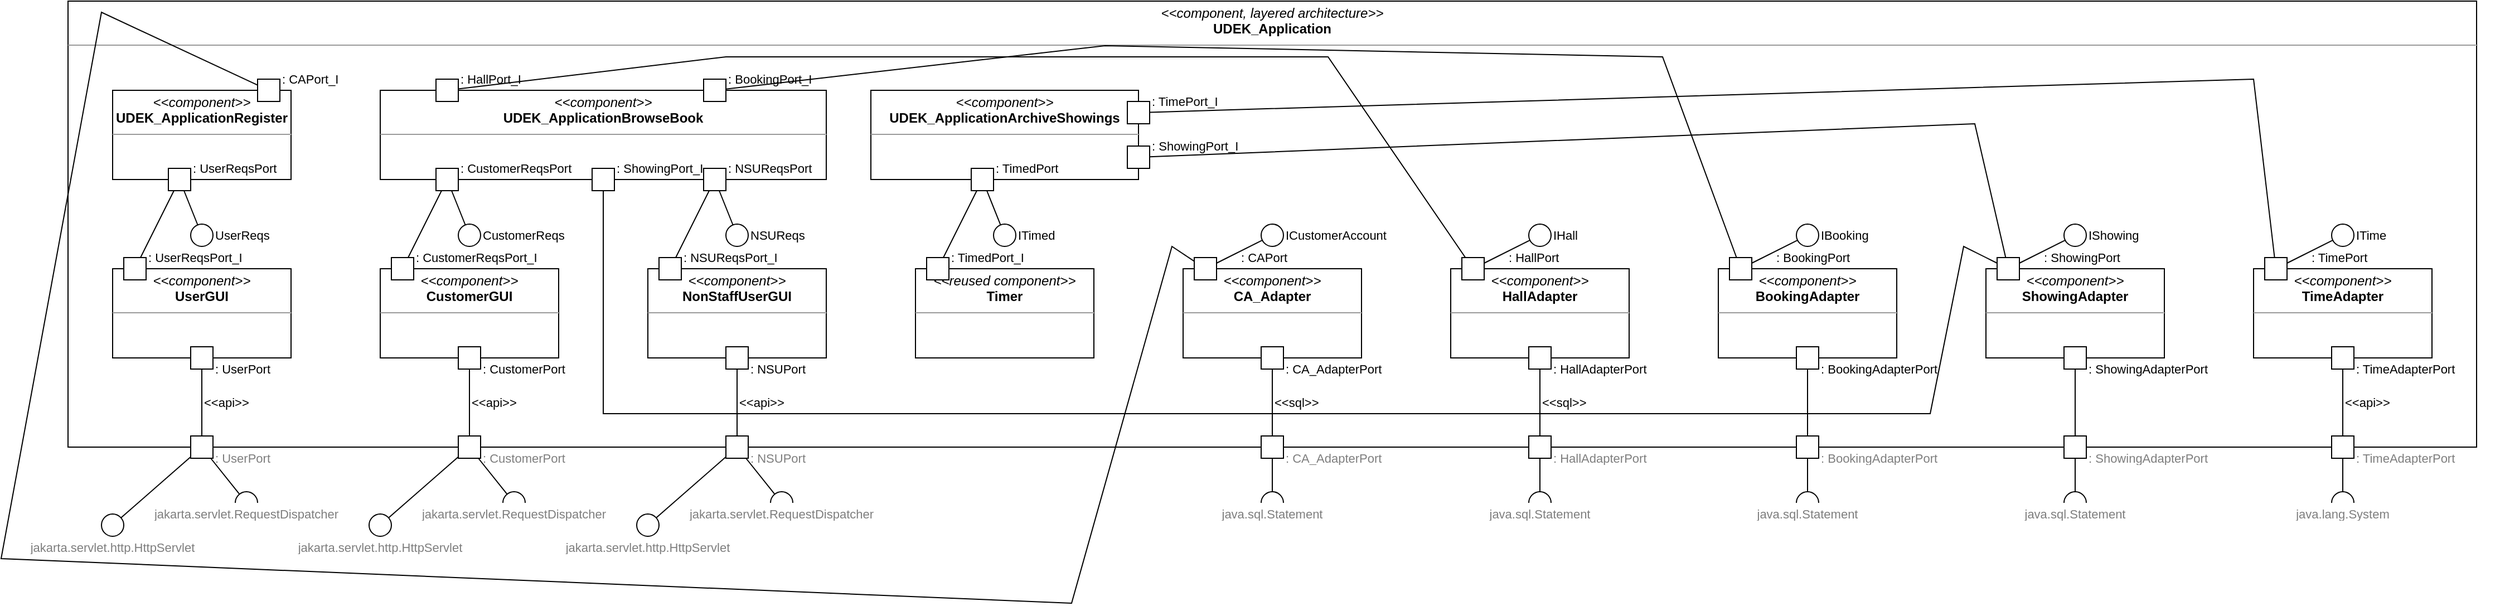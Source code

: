 <mxfile version="16.5.1" type="device"><diagram id="UTlItfRjrfximIFoEXFI" name="Page-1"><mxGraphModel dx="4772" dy="1900" grid="1" gridSize="10" guides="1" tooltips="1" connect="1" arrows="1" fold="1" page="1" pageScale="1" pageWidth="1600" pageHeight="1200" math="0" shadow="0"><root><mxCell id="0"/><mxCell id="1" parent="0"/><mxCell id="AKnS11C8Ut0PuU0Rt7fu-181" value="&lt;p style=&quot;margin: 0px ; margin-top: 4px ; text-align: center&quot;&gt;&lt;i&gt;&amp;lt;&amp;lt;component, layered architecture&amp;gt;&amp;gt;&lt;/i&gt;&lt;br&gt;&lt;b&gt;UDEK_Application&lt;/b&gt;&lt;/p&gt;&lt;hr size=&quot;1&quot;&gt;&lt;p style=&quot;margin: 0px ; margin-left: 4px&quot;&gt;&lt;/p&gt;&lt;p style=&quot;margin: 0px ; margin-left: 4px&quot;&gt;&lt;br&gt;&lt;/p&gt;" style="verticalAlign=top;align=left;overflow=fill;fontSize=12;fontFamily=Helvetica;html=1;rounded=0;shadow=0;glass=0;comic=0;sketch=0;pointerEvents=1;fontColor=default;gradientColor=none;container=0;" vertex="1" parent="1"><mxGeometry x="40" y="40" width="2160" height="400" as="geometry"/></mxCell><mxCell id="AKnS11C8Ut0PuU0Rt7fu-180" value="" style="group" vertex="1" connectable="0" parent="1"><mxGeometry y="120" width="2220" height="420" as="geometry"/></mxCell><mxCell id="AKnS11C8Ut0PuU0Rt7fu-19" value="&lt;p style=&quot;margin: 0px ; margin-top: 4px ; text-align: center&quot;&gt;&lt;i&gt;&amp;lt;&amp;lt;component&amp;gt;&amp;gt;&lt;/i&gt;&lt;br&gt;&lt;b&gt;UDEK_ApplicationBrowseBook&lt;/b&gt;&lt;/p&gt;&lt;hr size=&quot;1&quot;&gt;&lt;p style=&quot;margin: 0px ; margin-left: 4px&quot;&gt;&lt;/p&gt;&lt;p style=&quot;margin: 0px ; margin-left: 4px&quot;&gt;&lt;br&gt;&lt;/p&gt;" style="verticalAlign=top;align=left;overflow=fill;fontSize=12;fontFamily=Helvetica;html=1;rounded=0;shadow=0;glass=0;comic=0;sketch=0;pointerEvents=1;fontColor=default;gradientColor=none;container=0;" vertex="1" parent="AKnS11C8Ut0PuU0Rt7fu-180"><mxGeometry x="320" width="400" height="80" as="geometry"/></mxCell><mxCell id="AKnS11C8Ut0PuU0Rt7fu-182" value="&lt;p style=&quot;margin: 0px ; margin-top: 4px ; text-align: center&quot;&gt;&lt;i&gt;&amp;lt;&amp;lt;component&amp;gt;&amp;gt;&lt;/i&gt;&lt;br&gt;&lt;b&gt;UDEK_ApplicationRegister&lt;/b&gt;&lt;/p&gt;&lt;hr size=&quot;1&quot;&gt;&lt;p style=&quot;margin: 0px ; margin-left: 4px&quot;&gt;&lt;/p&gt;&lt;p style=&quot;margin: 0px ; margin-left: 4px&quot;&gt;&lt;br&gt;&lt;/p&gt;" style="verticalAlign=top;align=left;overflow=fill;fontSize=12;fontFamily=Helvetica;html=1;rounded=0;shadow=0;glass=0;comic=0;sketch=0;pointerEvents=1;fontColor=default;gradientColor=none;container=0;whiteSpace=wrap;" vertex="1" parent="AKnS11C8Ut0PuU0Rt7fu-180"><mxGeometry x="80" width="160" height="80" as="geometry"/></mxCell><mxCell id="AKnS11C8Ut0PuU0Rt7fu-183" value="&lt;p style=&quot;margin: 0px ; margin-top: 4px ; text-align: center&quot;&gt;&lt;i&gt;&amp;lt;&amp;lt;component&amp;gt;&amp;gt;&lt;/i&gt;&lt;br&gt;&lt;b&gt;UDEK_ApplicationArchiveShowings&lt;/b&gt;&lt;/p&gt;&lt;hr size=&quot;1&quot;&gt;&lt;p style=&quot;margin: 0px ; margin-left: 4px&quot;&gt;&lt;/p&gt;&lt;p style=&quot;margin: 0px ; margin-left: 4px&quot;&gt;&lt;br&gt;&lt;/p&gt;" style="verticalAlign=top;align=left;overflow=fill;fontSize=12;fontFamily=Helvetica;html=1;rounded=0;shadow=0;glass=0;comic=0;sketch=0;pointerEvents=1;fontColor=default;gradientColor=none;container=0;" vertex="1" parent="AKnS11C8Ut0PuU0Rt7fu-180"><mxGeometry x="760" width="240" height="80" as="geometry"/></mxCell><mxCell id="AKnS11C8Ut0PuU0Rt7fu-179" value="" style="group" vertex="1" connectable="0" parent="AKnS11C8Ut0PuU0Rt7fu-180"><mxGeometry y="60" width="2220" height="360" as="geometry"/></mxCell><mxCell id="AKnS11C8Ut0PuU0Rt7fu-4" value="" style="whiteSpace=wrap;html=1;aspect=fixed;points=[];resizable=0;container=0;" vertex="1" parent="AKnS11C8Ut0PuU0Rt7fu-179"><mxGeometry x="150" y="250" width="20" height="20" as="geometry"/></mxCell><mxCell id="AKnS11C8Ut0PuU0Rt7fu-5" value="" style="whiteSpace=wrap;html=1;aspect=fixed;points=[];resizable=0;container=0;" vertex="1" parent="AKnS11C8Ut0PuU0Rt7fu-179"><mxGeometry x="1110" y="250" width="20" height="20" as="geometry"/></mxCell><mxCell id="AKnS11C8Ut0PuU0Rt7fu-6" value="" style="ellipse;whiteSpace=wrap;html=1;aspect=fixed;resizable=0;points=[];textOpacity=50;container=0;" vertex="1" parent="AKnS11C8Ut0PuU0Rt7fu-179"><mxGeometry x="70" y="320" width="20" height="20" as="geometry"/></mxCell><mxCell id="AKnS11C8Ut0PuU0Rt7fu-7" style="edgeStyle=none;shape=connector;rounded=0;orthogonalLoop=1;jettySize=auto;html=1;labelBackgroundColor=none;fontFamily=Helvetica;fontSize=11;fontColor=default;startArrow=none;startFill=0;endArrow=none;endFill=0;endSize=6;strokeColor=default;" edge="1" parent="AKnS11C8Ut0PuU0Rt7fu-179" source="AKnS11C8Ut0PuU0Rt7fu-4" target="AKnS11C8Ut0PuU0Rt7fu-6"><mxGeometry relative="1" as="geometry"/></mxCell><mxCell id="AKnS11C8Ut0PuU0Rt7fu-8" value="" style="verticalLabelPosition=bottom;verticalAlign=top;html=1;shape=mxgraph.basic.arc;startAngle=0.75;endAngle=0.25;fontFamily=Helvetica;fontSize=11;fontColor=default;aspect=fixed;resizable=0;perimeter=ellipsePerimeter;textOpacity=50;container=0;" vertex="1" parent="AKnS11C8Ut0PuU0Rt7fu-179"><mxGeometry x="190" y="300" width="20" height="20" as="geometry"/></mxCell><mxCell id="AKnS11C8Ut0PuU0Rt7fu-9" style="edgeStyle=none;shape=connector;rounded=0;orthogonalLoop=1;jettySize=auto;html=1;labelBackgroundColor=none;fontFamily=Helvetica;fontSize=11;fontColor=default;startArrow=none;startFill=0;endArrow=none;endFill=0;endSize=6;strokeColor=default;" edge="1" parent="AKnS11C8Ut0PuU0Rt7fu-179" source="AKnS11C8Ut0PuU0Rt7fu-4" target="AKnS11C8Ut0PuU0Rt7fu-8"><mxGeometry relative="1" as="geometry"/></mxCell><mxCell id="AKnS11C8Ut0PuU0Rt7fu-10" value="jakarta.servlet.RequestDispatcher" style="text;html=1;strokeColor=none;fillColor=none;align=center;verticalAlign=middle;whiteSpace=wrap;rounded=0;fontFamily=Helvetica;fontSize=11;fontColor=default;textOpacity=50;container=0;" vertex="1" parent="AKnS11C8Ut0PuU0Rt7fu-179"><mxGeometry x="110" y="310" width="180" height="20" as="geometry"/></mxCell><mxCell id="AKnS11C8Ut0PuU0Rt7fu-11" value="jakarta.servlet.http.HttpServlet" style="text;html=1;strokeColor=none;fillColor=none;align=center;verticalAlign=middle;whiteSpace=wrap;rounded=0;fontFamily=Helvetica;fontSize=11;fontColor=default;textOpacity=50;container=0;" vertex="1" parent="AKnS11C8Ut0PuU0Rt7fu-179"><mxGeometry y="340" width="160" height="20" as="geometry"/></mxCell><mxCell id="AKnS11C8Ut0PuU0Rt7fu-12" value="" style="verticalLabelPosition=bottom;verticalAlign=top;html=1;shape=mxgraph.basic.arc;startAngle=0.75;endAngle=0.25;fontFamily=Helvetica;fontSize=11;fontColor=default;aspect=fixed;resizable=0;perimeter=ellipsePerimeter;textOpacity=50;container=0;" vertex="1" parent="AKnS11C8Ut0PuU0Rt7fu-179"><mxGeometry x="1110" y="300" width="20" height="20" as="geometry"/></mxCell><mxCell id="AKnS11C8Ut0PuU0Rt7fu-13" style="edgeStyle=none;shape=connector;rounded=0;orthogonalLoop=1;jettySize=auto;html=1;labelBackgroundColor=none;fontFamily=Helvetica;fontSize=11;fontColor=default;startArrow=none;startFill=0;endArrow=none;endFill=0;endSize=6;strokeColor=default;" edge="1" parent="AKnS11C8Ut0PuU0Rt7fu-179" source="AKnS11C8Ut0PuU0Rt7fu-5" target="AKnS11C8Ut0PuU0Rt7fu-12"><mxGeometry relative="1" as="geometry"/></mxCell><mxCell id="AKnS11C8Ut0PuU0Rt7fu-14" value="java.sql.Statement" style="text;html=1;strokeColor=none;fillColor=none;align=center;verticalAlign=middle;whiteSpace=wrap;rounded=0;fontFamily=Helvetica;fontSize=11;fontColor=default;textOpacity=50;container=0;" vertex="1" parent="AKnS11C8Ut0PuU0Rt7fu-179"><mxGeometry x="1070" y="310" width="100" height="20" as="geometry"/></mxCell><mxCell id="AKnS11C8Ut0PuU0Rt7fu-15" value=": CA_AdapterPort" style="text;html=1;strokeColor=none;fillColor=none;align=left;verticalAlign=middle;whiteSpace=wrap;rounded=0;fontFamily=Helvetica;fontSize=11;fontColor=default;container=0;textOpacity=50;" vertex="1" parent="AKnS11C8Ut0PuU0Rt7fu-179"><mxGeometry x="1130" y="260" width="90" height="20" as="geometry"/></mxCell><mxCell id="AKnS11C8Ut0PuU0Rt7fu-16" value=": UserPort" style="text;html=1;strokeColor=none;fillColor=none;align=left;verticalAlign=middle;whiteSpace=wrap;rounded=0;fontFamily=Helvetica;fontSize=11;fontColor=default;container=0;textOpacity=50;" vertex="1" parent="AKnS11C8Ut0PuU0Rt7fu-179"><mxGeometry x="170" y="260" width="60" height="20" as="geometry"/></mxCell><mxCell id="AKnS11C8Ut0PuU0Rt7fu-18" value="ICustomerAccount" style="text;html=1;strokeColor=none;fillColor=none;align=left;verticalAlign=middle;whiteSpace=wrap;rounded=0;fontFamily=Helvetica;fontSize=11;fontColor=default;container=0;" vertex="1" parent="AKnS11C8Ut0PuU0Rt7fu-179"><mxGeometry x="1130" y="60" width="100" height="20" as="geometry"/></mxCell><mxCell id="AKnS11C8Ut0PuU0Rt7fu-20" value="&lt;p style=&quot;margin: 0px ; margin-top: 4px ; text-align: center&quot;&gt;&lt;i&gt;&amp;lt;&amp;lt;component&amp;gt;&amp;gt;&lt;/i&gt;&lt;br&gt;&lt;b&gt;UserGUI&lt;/b&gt;&lt;/p&gt;&lt;hr size=&quot;1&quot;&gt;&lt;p style=&quot;margin: 0px ; margin-left: 4px&quot;&gt;&lt;/p&gt;&lt;p style=&quot;margin: 0px ; margin-left: 4px&quot;&gt;&lt;br&gt;&lt;/p&gt;" style="verticalAlign=top;align=left;overflow=fill;fontSize=12;fontFamily=Helvetica;html=1;rounded=0;shadow=0;glass=0;comic=0;sketch=0;pointerEvents=1;fontColor=default;gradientColor=none;container=0;" vertex="1" parent="AKnS11C8Ut0PuU0Rt7fu-179"><mxGeometry x="80" y="100" width="160" height="80" as="geometry"/></mxCell><mxCell id="AKnS11C8Ut0PuU0Rt7fu-21" value="&lt;p style=&quot;margin: 0px ; margin-top: 4px ; text-align: center&quot;&gt;&lt;i&gt;&amp;lt;&amp;lt;component&amp;gt;&amp;gt;&lt;/i&gt;&lt;br&gt;&lt;b&gt;CA_Adapter&lt;/b&gt;&lt;/p&gt;&lt;hr size=&quot;1&quot;&gt;&lt;p style=&quot;margin: 0px ; margin-left: 4px&quot;&gt;&lt;/p&gt;&lt;p style=&quot;margin: 0px ; margin-left: 4px&quot;&gt;&lt;br&gt;&lt;/p&gt;" style="verticalAlign=top;align=left;overflow=fill;fontSize=12;fontFamily=Helvetica;html=1;rounded=0;shadow=0;glass=0;comic=0;sketch=0;pointerEvents=1;fontColor=default;gradientColor=none;container=0;" vertex="1" parent="AKnS11C8Ut0PuU0Rt7fu-179"><mxGeometry x="1040" y="100" width="160" height="80" as="geometry"/></mxCell><mxCell id="AKnS11C8Ut0PuU0Rt7fu-22" style="edgeStyle=none;rounded=0;orthogonalLoop=1;jettySize=auto;html=1;startArrow=none;startFill=0;endArrow=none;endFill=0;endSize=6;" edge="1" parent="AKnS11C8Ut0PuU0Rt7fu-179" source="AKnS11C8Ut0PuU0Rt7fu-23"><mxGeometry relative="1" as="geometry"><mxPoint x="160" y="70" as="targetPoint"/></mxGeometry></mxCell><mxCell id="AKnS11C8Ut0PuU0Rt7fu-24" value="" style="ellipse;whiteSpace=wrap;html=1;aspect=fixed;resizable=0;points=[];container=0;" vertex="1" parent="AKnS11C8Ut0PuU0Rt7fu-179"><mxGeometry x="150" y="60" width="20" height="20" as="geometry"/></mxCell><mxCell id="AKnS11C8Ut0PuU0Rt7fu-25" value="UserReqs" style="text;html=1;strokeColor=none;fillColor=none;align=left;verticalAlign=middle;whiteSpace=wrap;rounded=0;fontFamily=Helvetica;fontSize=11;fontColor=default;container=0;" vertex="1" parent="AKnS11C8Ut0PuU0Rt7fu-179"><mxGeometry x="170" y="60" width="60" height="20" as="geometry"/></mxCell><mxCell id="AKnS11C8Ut0PuU0Rt7fu-26" value="" style="whiteSpace=wrap;html=1;aspect=fixed;points=[];resizable=0;container=0;" vertex="1" parent="AKnS11C8Ut0PuU0Rt7fu-179"><mxGeometry x="90" y="90" width="20" height="20" as="geometry"/></mxCell><mxCell id="AKnS11C8Ut0PuU0Rt7fu-27" style="rounded=0;orthogonalLoop=1;jettySize=auto;html=1;endArrow=none;endFill=0;startArrow=none;startFill=0;" edge="1" parent="AKnS11C8Ut0PuU0Rt7fu-179" source="AKnS11C8Ut0PuU0Rt7fu-23" target="AKnS11C8Ut0PuU0Rt7fu-26"><mxGeometry relative="1" as="geometry"><mxPoint x="105" y="90" as="targetPoint"/></mxGeometry></mxCell><mxCell id="AKnS11C8Ut0PuU0Rt7fu-29" value="" style="whiteSpace=wrap;html=1;aspect=fixed;points=[];resizable=0;container=0;" vertex="1" parent="AKnS11C8Ut0PuU0Rt7fu-179"><mxGeometry x="1050" y="90" width="20" height="20" as="geometry"/></mxCell><mxCell id="AKnS11C8Ut0PuU0Rt7fu-31" value="" style="ellipse;whiteSpace=wrap;html=1;aspect=fixed;resizable=0;points=[];container=0;" vertex="1" parent="AKnS11C8Ut0PuU0Rt7fu-179"><mxGeometry x="1110" y="60" width="20" height="20" as="geometry"/></mxCell><mxCell id="AKnS11C8Ut0PuU0Rt7fu-32" style="edgeStyle=none;shape=connector;rounded=0;orthogonalLoop=1;jettySize=auto;html=1;labelBackgroundColor=default;fontFamily=Helvetica;fontSize=11;fontColor=default;startArrow=none;startFill=0;endArrow=none;endFill=0;endSize=6;strokeColor=default;" edge="1" parent="AKnS11C8Ut0PuU0Rt7fu-179" source="AKnS11C8Ut0PuU0Rt7fu-29" target="AKnS11C8Ut0PuU0Rt7fu-31"><mxGeometry relative="1" as="geometry"/></mxCell><mxCell id="AKnS11C8Ut0PuU0Rt7fu-33" value="" style="whiteSpace=wrap;html=1;aspect=fixed;points=[];resizable=0;container=0;" vertex="1" parent="AKnS11C8Ut0PuU0Rt7fu-179"><mxGeometry x="150" y="170" width="20" height="20" as="geometry"/></mxCell><mxCell id="AKnS11C8Ut0PuU0Rt7fu-1" value="&amp;lt;&amp;lt;api&amp;gt;&amp;gt;" style="edgeStyle=none;shape=connector;rounded=0;orthogonalLoop=1;jettySize=auto;html=1;labelBackgroundColor=none;fontFamily=Helvetica;fontSize=11;fontColor=default;startArrow=none;startFill=0;endArrow=none;endFill=0;endSize=6;strokeColor=default;align=left;" edge="1" parent="AKnS11C8Ut0PuU0Rt7fu-179" source="AKnS11C8Ut0PuU0Rt7fu-4" target="AKnS11C8Ut0PuU0Rt7fu-33"><mxGeometry relative="1" as="geometry"/></mxCell><mxCell id="AKnS11C8Ut0PuU0Rt7fu-34" value="" style="whiteSpace=wrap;html=1;aspect=fixed;points=[];resizable=0;container=0;" vertex="1" parent="AKnS11C8Ut0PuU0Rt7fu-179"><mxGeometry x="1110" y="170" width="20" height="20" as="geometry"/></mxCell><mxCell id="AKnS11C8Ut0PuU0Rt7fu-36" value=": UserReqsPort" style="text;html=1;strokeColor=none;fillColor=none;align=left;verticalAlign=middle;whiteSpace=wrap;rounded=0;fontFamily=Helvetica;fontSize=11;fontColor=default;container=0;" vertex="1" parent="AKnS11C8Ut0PuU0Rt7fu-179"><mxGeometry x="150" width="80" height="20" as="geometry"/></mxCell><mxCell id="AKnS11C8Ut0PuU0Rt7fu-37" value=": UserReqsPort_I" style="text;html=1;strokeColor=none;fillColor=none;align=left;verticalAlign=middle;whiteSpace=wrap;rounded=0;fontFamily=Helvetica;fontSize=11;fontColor=default;container=0;" vertex="1" parent="AKnS11C8Ut0PuU0Rt7fu-179"><mxGeometry x="110" y="80" width="90" height="20" as="geometry"/></mxCell><mxCell id="AKnS11C8Ut0PuU0Rt7fu-38" value=": CAPort" style="text;html=1;strokeColor=none;fillColor=none;align=left;verticalAlign=middle;whiteSpace=wrap;rounded=0;fontFamily=Helvetica;fontSize=11;fontColor=default;container=0;" vertex="1" parent="AKnS11C8Ut0PuU0Rt7fu-179"><mxGeometry x="1090" y="80" width="50" height="20" as="geometry"/></mxCell><mxCell id="AKnS11C8Ut0PuU0Rt7fu-39" value=": UserPort" style="text;html=1;strokeColor=none;fillColor=none;align=left;verticalAlign=middle;whiteSpace=wrap;rounded=0;fontFamily=Helvetica;fontSize=11;fontColor=default;container=0;" vertex="1" parent="AKnS11C8Ut0PuU0Rt7fu-179"><mxGeometry x="170" y="180" width="60" height="20" as="geometry"/></mxCell><mxCell id="AKnS11C8Ut0PuU0Rt7fu-40" value=": CA_AdapterPort" style="text;html=1;strokeColor=none;fillColor=none;align=left;verticalAlign=middle;whiteSpace=wrap;rounded=0;fontFamily=Helvetica;fontSize=11;fontColor=default;container=0;" vertex="1" parent="AKnS11C8Ut0PuU0Rt7fu-179"><mxGeometry x="1130" y="180" width="90" height="20" as="geometry"/></mxCell><mxCell id="AKnS11C8Ut0PuU0Rt7fu-43" value="IHall" style="text;html=1;strokeColor=none;fillColor=none;align=left;verticalAlign=middle;whiteSpace=wrap;rounded=0;fontFamily=Helvetica;fontSize=11;fontColor=default;container=0;" vertex="1" parent="AKnS11C8Ut0PuU0Rt7fu-179"><mxGeometry x="1370" y="60" width="100" height="20" as="geometry"/></mxCell><mxCell id="AKnS11C8Ut0PuU0Rt7fu-44" value="&lt;p style=&quot;margin: 0px ; margin-top: 4px ; text-align: center&quot;&gt;&lt;i&gt;&amp;lt;&amp;lt;component&amp;gt;&amp;gt;&lt;/i&gt;&lt;br&gt;&lt;b&gt;CustomerGUI&lt;/b&gt;&lt;/p&gt;&lt;hr size=&quot;1&quot;&gt;&lt;p style=&quot;margin: 0px ; margin-left: 4px&quot;&gt;&lt;/p&gt;&lt;p style=&quot;margin: 0px ; margin-left: 4px&quot;&gt;&lt;br&gt;&lt;/p&gt;" style="verticalAlign=top;align=left;overflow=fill;fontSize=12;fontFamily=Helvetica;html=1;rounded=0;shadow=0;glass=0;comic=0;sketch=0;pointerEvents=1;fontColor=default;gradientColor=none;container=0;" vertex="1" parent="AKnS11C8Ut0PuU0Rt7fu-179"><mxGeometry x="320" y="100" width="160" height="80" as="geometry"/></mxCell><mxCell id="AKnS11C8Ut0PuU0Rt7fu-45" value="&lt;p style=&quot;margin: 0px ; margin-top: 4px ; text-align: center&quot;&gt;&lt;i&gt;&amp;lt;&amp;lt;component&amp;gt;&amp;gt;&lt;/i&gt;&lt;br&gt;&lt;b&gt;HallAdapter&lt;/b&gt;&lt;/p&gt;&lt;hr size=&quot;1&quot;&gt;&lt;p style=&quot;margin: 0px ; margin-left: 4px&quot;&gt;&lt;/p&gt;&lt;p style=&quot;margin: 0px ; margin-left: 4px&quot;&gt;&lt;br&gt;&lt;/p&gt;" style="verticalAlign=top;align=left;overflow=fill;fontSize=12;fontFamily=Helvetica;html=1;rounded=0;shadow=0;glass=0;comic=0;sketch=0;pointerEvents=1;fontColor=default;gradientColor=none;container=0;" vertex="1" parent="AKnS11C8Ut0PuU0Rt7fu-179"><mxGeometry x="1280" y="100" width="160" height="80" as="geometry"/></mxCell><mxCell id="AKnS11C8Ut0PuU0Rt7fu-46" style="edgeStyle=none;rounded=0;orthogonalLoop=1;jettySize=auto;html=1;startArrow=none;startFill=0;endArrow=none;endFill=0;endSize=6;" edge="1" parent="AKnS11C8Ut0PuU0Rt7fu-179" source="AKnS11C8Ut0PuU0Rt7fu-47"><mxGeometry relative="1" as="geometry"><mxPoint x="400" y="70.0" as="targetPoint"/></mxGeometry></mxCell><mxCell id="AKnS11C8Ut0PuU0Rt7fu-47" value="" style="whiteSpace=wrap;html=1;aspect=fixed;points=[];resizable=0;container=0;" vertex="1" parent="AKnS11C8Ut0PuU0Rt7fu-179"><mxGeometry x="370" y="10" width="20" height="20" as="geometry"/></mxCell><mxCell id="AKnS11C8Ut0PuU0Rt7fu-48" value="" style="ellipse;whiteSpace=wrap;html=1;aspect=fixed;resizable=0;points=[];container=0;" vertex="1" parent="AKnS11C8Ut0PuU0Rt7fu-179"><mxGeometry x="390" y="60" width="20" height="20" as="geometry"/></mxCell><mxCell id="AKnS11C8Ut0PuU0Rt7fu-49" value="CustomerReqs" style="text;html=1;strokeColor=none;fillColor=none;align=left;verticalAlign=middle;whiteSpace=wrap;rounded=0;fontFamily=Helvetica;fontSize=11;fontColor=default;container=0;" vertex="1" parent="AKnS11C8Ut0PuU0Rt7fu-179"><mxGeometry x="410" y="60" width="80" height="20" as="geometry"/></mxCell><mxCell id="AKnS11C8Ut0PuU0Rt7fu-50" value="" style="whiteSpace=wrap;html=1;aspect=fixed;points=[];resizable=0;container=0;" vertex="1" parent="AKnS11C8Ut0PuU0Rt7fu-179"><mxGeometry x="330" y="90" width="20" height="20" as="geometry"/></mxCell><mxCell id="AKnS11C8Ut0PuU0Rt7fu-51" style="rounded=0;orthogonalLoop=1;jettySize=auto;html=1;endArrow=none;endFill=0;startArrow=none;startFill=0;" edge="1" parent="AKnS11C8Ut0PuU0Rt7fu-179" source="AKnS11C8Ut0PuU0Rt7fu-47" target="AKnS11C8Ut0PuU0Rt7fu-50"><mxGeometry relative="1" as="geometry"><mxPoint x="265" y="-30" as="targetPoint"/></mxGeometry></mxCell><mxCell id="AKnS11C8Ut0PuU0Rt7fu-53" value="" style="whiteSpace=wrap;html=1;aspect=fixed;points=[];resizable=0;container=0;" vertex="1" parent="AKnS11C8Ut0PuU0Rt7fu-179"><mxGeometry x="1290" y="90" width="20" height="20" as="geometry"/></mxCell><mxCell id="AKnS11C8Ut0PuU0Rt7fu-55" value="" style="ellipse;whiteSpace=wrap;html=1;aspect=fixed;resizable=0;points=[];container=0;" vertex="1" parent="AKnS11C8Ut0PuU0Rt7fu-179"><mxGeometry x="1350" y="60" width="20" height="20" as="geometry"/></mxCell><mxCell id="AKnS11C8Ut0PuU0Rt7fu-56" style="edgeStyle=none;shape=connector;rounded=0;orthogonalLoop=1;jettySize=auto;html=1;labelBackgroundColor=default;fontFamily=Helvetica;fontSize=11;fontColor=default;startArrow=none;startFill=0;endArrow=none;endFill=0;endSize=6;strokeColor=default;" edge="1" parent="AKnS11C8Ut0PuU0Rt7fu-179" source="AKnS11C8Ut0PuU0Rt7fu-53" target="AKnS11C8Ut0PuU0Rt7fu-55"><mxGeometry relative="1" as="geometry"/></mxCell><mxCell id="AKnS11C8Ut0PuU0Rt7fu-57" value="" style="whiteSpace=wrap;html=1;aspect=fixed;points=[];resizable=0;container=0;" vertex="1" parent="AKnS11C8Ut0PuU0Rt7fu-179"><mxGeometry x="390" y="170" width="20" height="20" as="geometry"/></mxCell><mxCell id="AKnS11C8Ut0PuU0Rt7fu-2" value="&amp;lt;&amp;lt;sql&amp;gt;&amp;gt;" style="edgeStyle=none;shape=connector;rounded=0;orthogonalLoop=1;jettySize=auto;html=1;labelBackgroundColor=none;fontFamily=Helvetica;fontSize=11;fontColor=default;startArrow=none;startFill=0;endArrow=none;endFill=0;endSize=6;strokeColor=default;align=left;" edge="1" parent="AKnS11C8Ut0PuU0Rt7fu-179" source="AKnS11C8Ut0PuU0Rt7fu-5" target="AKnS11C8Ut0PuU0Rt7fu-34"><mxGeometry relative="1" as="geometry"/></mxCell><mxCell id="AKnS11C8Ut0PuU0Rt7fu-58" value="" style="whiteSpace=wrap;html=1;aspect=fixed;points=[];resizable=0;container=0;" vertex="1" parent="AKnS11C8Ut0PuU0Rt7fu-179"><mxGeometry x="1350" y="170" width="20" height="20" as="geometry"/></mxCell><mxCell id="AKnS11C8Ut0PuU0Rt7fu-60" value=": CustomerReqsPort" style="text;html=1;strokeColor=none;fillColor=none;align=left;verticalAlign=middle;whiteSpace=wrap;rounded=0;fontFamily=Helvetica;fontSize=11;fontColor=default;container=0;" vertex="1" parent="AKnS11C8Ut0PuU0Rt7fu-179"><mxGeometry x="390" width="110" height="20" as="geometry"/></mxCell><mxCell id="AKnS11C8Ut0PuU0Rt7fu-61" value=": CustomerReqsPort_I" style="text;html=1;strokeColor=none;fillColor=none;align=left;verticalAlign=middle;whiteSpace=wrap;rounded=0;fontFamily=Helvetica;fontSize=11;fontColor=default;container=0;" vertex="1" parent="AKnS11C8Ut0PuU0Rt7fu-179"><mxGeometry x="350" y="80" width="120" height="20" as="geometry"/></mxCell><mxCell id="AKnS11C8Ut0PuU0Rt7fu-62" value=": HallPort" style="text;html=1;strokeColor=none;fillColor=none;align=left;verticalAlign=middle;whiteSpace=wrap;rounded=0;fontFamily=Helvetica;fontSize=11;fontColor=default;container=0;" vertex="1" parent="AKnS11C8Ut0PuU0Rt7fu-179"><mxGeometry x="1330" y="80" width="50" height="20" as="geometry"/></mxCell><mxCell id="AKnS11C8Ut0PuU0Rt7fu-63" value=": CustomerPort" style="text;html=1;strokeColor=none;fillColor=none;align=left;verticalAlign=middle;whiteSpace=wrap;rounded=0;fontFamily=Helvetica;fontSize=11;fontColor=default;container=0;" vertex="1" parent="AKnS11C8Ut0PuU0Rt7fu-179"><mxGeometry x="410" y="180" width="80" height="20" as="geometry"/></mxCell><mxCell id="AKnS11C8Ut0PuU0Rt7fu-64" value=": HallAdapterPort" style="text;html=1;strokeColor=none;fillColor=none;align=left;verticalAlign=middle;whiteSpace=wrap;rounded=0;fontFamily=Helvetica;fontSize=11;fontColor=default;container=0;" vertex="1" parent="AKnS11C8Ut0PuU0Rt7fu-179"><mxGeometry x="1370" y="180" width="100" height="20" as="geometry"/></mxCell><mxCell id="AKnS11C8Ut0PuU0Rt7fu-65" value="IBooking" style="text;html=1;strokeColor=none;fillColor=none;align=left;verticalAlign=middle;whiteSpace=wrap;rounded=0;fontFamily=Helvetica;fontSize=11;fontColor=default;container=0;" vertex="1" parent="AKnS11C8Ut0PuU0Rt7fu-179"><mxGeometry x="1610" y="60" width="100" height="20" as="geometry"/></mxCell><mxCell id="AKnS11C8Ut0PuU0Rt7fu-66" value="&lt;p style=&quot;margin: 0px ; margin-top: 4px ; text-align: center&quot;&gt;&lt;i&gt;&amp;lt;&amp;lt;component&amp;gt;&amp;gt;&lt;/i&gt;&lt;br&gt;&lt;b&gt;BookingAdapter&lt;/b&gt;&lt;/p&gt;&lt;hr size=&quot;1&quot;&gt;&lt;p style=&quot;margin: 0px ; margin-left: 4px&quot;&gt;&lt;/p&gt;&lt;p style=&quot;margin: 0px ; margin-left: 4px&quot;&gt;&lt;br&gt;&lt;/p&gt;" style="verticalAlign=top;align=left;overflow=fill;fontSize=12;fontFamily=Helvetica;html=1;rounded=0;shadow=0;glass=0;comic=0;sketch=0;pointerEvents=1;fontColor=default;gradientColor=none;container=0;" vertex="1" parent="AKnS11C8Ut0PuU0Rt7fu-179"><mxGeometry x="1520" y="100" width="160" height="80" as="geometry"/></mxCell><mxCell id="AKnS11C8Ut0PuU0Rt7fu-68" value="" style="whiteSpace=wrap;html=1;aspect=fixed;points=[];resizable=0;container=0;" vertex="1" parent="AKnS11C8Ut0PuU0Rt7fu-179"><mxGeometry x="1530" y="90" width="20" height="20" as="geometry"/></mxCell><mxCell id="AKnS11C8Ut0PuU0Rt7fu-70" value="" style="ellipse;whiteSpace=wrap;html=1;aspect=fixed;resizable=0;points=[];container=0;" vertex="1" parent="AKnS11C8Ut0PuU0Rt7fu-179"><mxGeometry x="1590" y="60" width="20" height="20" as="geometry"/></mxCell><mxCell id="AKnS11C8Ut0PuU0Rt7fu-71" style="edgeStyle=none;shape=connector;rounded=0;orthogonalLoop=1;jettySize=auto;html=1;labelBackgroundColor=default;fontFamily=Helvetica;fontSize=11;fontColor=default;startArrow=none;startFill=0;endArrow=none;endFill=0;endSize=6;strokeColor=default;" edge="1" parent="AKnS11C8Ut0PuU0Rt7fu-179" source="AKnS11C8Ut0PuU0Rt7fu-68" target="AKnS11C8Ut0PuU0Rt7fu-70"><mxGeometry relative="1" as="geometry"/></mxCell><mxCell id="AKnS11C8Ut0PuU0Rt7fu-72" value="" style="whiteSpace=wrap;html=1;aspect=fixed;points=[];resizable=0;container=0;" vertex="1" parent="AKnS11C8Ut0PuU0Rt7fu-179"><mxGeometry x="1590" y="170" width="20" height="20" as="geometry"/></mxCell><mxCell id="AKnS11C8Ut0PuU0Rt7fu-74" value=": BookingPort" style="text;html=1;strokeColor=none;fillColor=none;align=left;verticalAlign=middle;whiteSpace=wrap;rounded=0;fontFamily=Helvetica;fontSize=11;fontColor=default;container=0;" vertex="1" parent="AKnS11C8Ut0PuU0Rt7fu-179"><mxGeometry x="1570" y="80" width="70" height="20" as="geometry"/></mxCell><mxCell id="AKnS11C8Ut0PuU0Rt7fu-75" value=": BookingAdapterPort" style="text;html=1;strokeColor=none;fillColor=none;align=left;verticalAlign=middle;whiteSpace=wrap;rounded=0;fontFamily=Helvetica;fontSize=11;fontColor=default;container=0;" vertex="1" parent="AKnS11C8Ut0PuU0Rt7fu-179"><mxGeometry x="1610" y="180" width="130" height="20" as="geometry"/></mxCell><mxCell id="AKnS11C8Ut0PuU0Rt7fu-76" value="IShowing" style="text;html=1;strokeColor=none;fillColor=none;align=left;verticalAlign=middle;whiteSpace=wrap;rounded=0;fontFamily=Helvetica;fontSize=11;fontColor=default;container=0;" vertex="1" parent="AKnS11C8Ut0PuU0Rt7fu-179"><mxGeometry x="1850" y="60" width="100" height="20" as="geometry"/></mxCell><mxCell id="AKnS11C8Ut0PuU0Rt7fu-77" value="&lt;p style=&quot;margin: 0px ; margin-top: 4px ; text-align: center&quot;&gt;&lt;i&gt;&amp;lt;&amp;lt;component&amp;gt;&amp;gt;&lt;/i&gt;&lt;br&gt;&lt;b&gt;ShowingAdapter&lt;/b&gt;&lt;/p&gt;&lt;hr size=&quot;1&quot;&gt;&lt;p style=&quot;margin: 0px ; margin-left: 4px&quot;&gt;&lt;/p&gt;&lt;p style=&quot;margin: 0px ; margin-left: 4px&quot;&gt;&lt;br&gt;&lt;/p&gt;" style="verticalAlign=top;align=left;overflow=fill;fontSize=12;fontFamily=Helvetica;html=1;rounded=0;shadow=0;glass=0;comic=0;sketch=0;pointerEvents=1;fontColor=default;gradientColor=none;container=0;" vertex="1" parent="AKnS11C8Ut0PuU0Rt7fu-179"><mxGeometry x="1760" y="100" width="160" height="80" as="geometry"/></mxCell><mxCell id="AKnS11C8Ut0PuU0Rt7fu-79" value="" style="whiteSpace=wrap;html=1;aspect=fixed;points=[];resizable=0;container=0;" vertex="1" parent="AKnS11C8Ut0PuU0Rt7fu-179"><mxGeometry x="1770" y="90" width="20" height="20" as="geometry"/></mxCell><mxCell id="AKnS11C8Ut0PuU0Rt7fu-81" value="" style="ellipse;whiteSpace=wrap;html=1;aspect=fixed;resizable=0;points=[];container=0;" vertex="1" parent="AKnS11C8Ut0PuU0Rt7fu-179"><mxGeometry x="1830" y="60" width="20" height="20" as="geometry"/></mxCell><mxCell id="AKnS11C8Ut0PuU0Rt7fu-82" style="edgeStyle=none;shape=connector;rounded=0;orthogonalLoop=1;jettySize=auto;html=1;labelBackgroundColor=default;fontFamily=Helvetica;fontSize=11;fontColor=default;startArrow=none;startFill=0;endArrow=none;endFill=0;endSize=6;strokeColor=default;" edge="1" parent="AKnS11C8Ut0PuU0Rt7fu-179" source="AKnS11C8Ut0PuU0Rt7fu-79" target="AKnS11C8Ut0PuU0Rt7fu-81"><mxGeometry relative="1" as="geometry"/></mxCell><mxCell id="AKnS11C8Ut0PuU0Rt7fu-83" value="" style="whiteSpace=wrap;html=1;aspect=fixed;points=[];resizable=0;container=0;" vertex="1" parent="AKnS11C8Ut0PuU0Rt7fu-179"><mxGeometry x="1830" y="170" width="20" height="20" as="geometry"/></mxCell><mxCell id="AKnS11C8Ut0PuU0Rt7fu-85" value=": ShowingPort" style="text;html=1;strokeColor=none;fillColor=none;align=left;verticalAlign=middle;whiteSpace=wrap;rounded=0;fontFamily=Helvetica;fontSize=11;fontColor=default;container=0;" vertex="1" parent="AKnS11C8Ut0PuU0Rt7fu-179"><mxGeometry x="1810" y="80" width="90" height="20" as="geometry"/></mxCell><mxCell id="AKnS11C8Ut0PuU0Rt7fu-86" value=": ShowingAdapterPort" style="text;html=1;strokeColor=none;fillColor=none;align=left;verticalAlign=middle;whiteSpace=wrap;rounded=0;fontFamily=Helvetica;fontSize=11;fontColor=default;container=0;" vertex="1" parent="AKnS11C8Ut0PuU0Rt7fu-179"><mxGeometry x="1850" y="180" width="130" height="20" as="geometry"/></mxCell><mxCell id="AKnS11C8Ut0PuU0Rt7fu-87" value="ITime" style="text;html=1;strokeColor=none;fillColor=none;align=left;verticalAlign=middle;whiteSpace=wrap;rounded=0;fontFamily=Helvetica;fontSize=11;fontColor=default;container=0;" vertex="1" parent="AKnS11C8Ut0PuU0Rt7fu-179"><mxGeometry x="2090" y="60" width="100" height="20" as="geometry"/></mxCell><mxCell id="AKnS11C8Ut0PuU0Rt7fu-88" value="&lt;p style=&quot;margin: 0px ; margin-top: 4px ; text-align: center&quot;&gt;&lt;i&gt;&amp;lt;&amp;lt;component&amp;gt;&amp;gt;&lt;/i&gt;&lt;br&gt;&lt;b&gt;TimeAdapter&lt;/b&gt;&lt;/p&gt;&lt;hr size=&quot;1&quot;&gt;&lt;p style=&quot;margin: 0px ; margin-left: 4px&quot;&gt;&lt;/p&gt;&lt;p style=&quot;margin: 0px ; margin-left: 4px&quot;&gt;&lt;br&gt;&lt;/p&gt;" style="verticalAlign=top;align=left;overflow=fill;fontSize=12;fontFamily=Helvetica;html=1;rounded=0;shadow=0;glass=0;comic=0;sketch=0;pointerEvents=1;fontColor=default;gradientColor=none;container=0;" vertex="1" parent="AKnS11C8Ut0PuU0Rt7fu-179"><mxGeometry x="2000" y="100" width="160" height="80" as="geometry"/></mxCell><mxCell id="AKnS11C8Ut0PuU0Rt7fu-90" value="" style="whiteSpace=wrap;html=1;aspect=fixed;points=[];resizable=0;container=0;" vertex="1" parent="AKnS11C8Ut0PuU0Rt7fu-179"><mxGeometry x="2010" y="90" width="20" height="20" as="geometry"/></mxCell><mxCell id="AKnS11C8Ut0PuU0Rt7fu-92" value="" style="ellipse;whiteSpace=wrap;html=1;aspect=fixed;resizable=0;points=[];container=0;" vertex="1" parent="AKnS11C8Ut0PuU0Rt7fu-179"><mxGeometry x="2070" y="60" width="20" height="20" as="geometry"/></mxCell><mxCell id="AKnS11C8Ut0PuU0Rt7fu-93" style="edgeStyle=none;shape=connector;rounded=0;orthogonalLoop=1;jettySize=auto;html=1;labelBackgroundColor=default;fontFamily=Helvetica;fontSize=11;fontColor=default;startArrow=none;startFill=0;endArrow=none;endFill=0;endSize=6;strokeColor=default;" edge="1" parent="AKnS11C8Ut0PuU0Rt7fu-179" source="AKnS11C8Ut0PuU0Rt7fu-90" target="AKnS11C8Ut0PuU0Rt7fu-92"><mxGeometry relative="1" as="geometry"/></mxCell><mxCell id="AKnS11C8Ut0PuU0Rt7fu-94" value="" style="whiteSpace=wrap;html=1;aspect=fixed;points=[];resizable=0;container=0;" vertex="1" parent="AKnS11C8Ut0PuU0Rt7fu-179"><mxGeometry x="2070" y="170" width="20" height="20" as="geometry"/></mxCell><mxCell id="AKnS11C8Ut0PuU0Rt7fu-96" value=": TimePort" style="text;html=1;strokeColor=none;fillColor=none;align=left;verticalAlign=middle;whiteSpace=wrap;rounded=0;fontFamily=Helvetica;fontSize=11;fontColor=default;container=0;" vertex="1" parent="AKnS11C8Ut0PuU0Rt7fu-179"><mxGeometry x="2050" y="80" width="90" height="20" as="geometry"/></mxCell><mxCell id="AKnS11C8Ut0PuU0Rt7fu-97" value=": TimeAdapterPort" style="text;html=1;strokeColor=none;fillColor=none;align=left;verticalAlign=middle;whiteSpace=wrap;rounded=0;fontFamily=Helvetica;fontSize=11;fontColor=default;container=0;" vertex="1" parent="AKnS11C8Ut0PuU0Rt7fu-179"><mxGeometry x="2090" y="180" width="130" height="20" as="geometry"/></mxCell><mxCell id="AKnS11C8Ut0PuU0Rt7fu-98" style="rounded=0;orthogonalLoop=1;jettySize=auto;html=1;endArrow=none;endFill=0;endSize=12;startSize=12;" edge="1" parent="AKnS11C8Ut0PuU0Rt7fu-179" source="AKnS11C8Ut0PuU0Rt7fu-72" target="AKnS11C8Ut0PuU0Rt7fu-115"><mxGeometry relative="1" as="geometry"/></mxCell><mxCell id="AKnS11C8Ut0PuU0Rt7fu-99" style="edgeStyle=none;shape=connector;rounded=0;orthogonalLoop=1;jettySize=auto;html=1;labelBackgroundColor=default;fontFamily=Helvetica;fontSize=11;fontColor=default;endArrow=none;endFill=0;startSize=12;endSize=12;strokeColor=default;" edge="1" parent="AKnS11C8Ut0PuU0Rt7fu-179" source="AKnS11C8Ut0PuU0Rt7fu-83" target="AKnS11C8Ut0PuU0Rt7fu-120"><mxGeometry relative="1" as="geometry"/></mxCell><mxCell id="AKnS11C8Ut0PuU0Rt7fu-100" value="&amp;lt;&amp;lt;api&amp;gt;&amp;gt;" style="edgeStyle=none;shape=connector;rounded=0;orthogonalLoop=1;jettySize=auto;html=1;labelBackgroundColor=default;fontFamily=Helvetica;fontSize=11;fontColor=default;endArrow=none;endFill=0;startSize=12;endSize=12;strokeColor=default;align=left;" edge="1" parent="AKnS11C8Ut0PuU0Rt7fu-179" source="AKnS11C8Ut0PuU0Rt7fu-94" target="AKnS11C8Ut0PuU0Rt7fu-125"><mxGeometry relative="1" as="geometry"/></mxCell><mxCell id="AKnS11C8Ut0PuU0Rt7fu-102" value="" style="whiteSpace=wrap;html=1;aspect=fixed;points=[];resizable=0;container=0;" vertex="1" parent="AKnS11C8Ut0PuU0Rt7fu-179"><mxGeometry x="390" y="250" width="20" height="20" as="geometry"/></mxCell><mxCell id="AKnS11C8Ut0PuU0Rt7fu-41" value="&amp;lt;&amp;lt;api&amp;gt;&amp;gt;" style="edgeStyle=none;shape=connector;rounded=0;orthogonalLoop=1;jettySize=auto;html=1;labelBackgroundColor=none;fontFamily=Helvetica;fontSize=11;fontColor=default;startArrow=none;startFill=0;endArrow=none;endFill=0;endSize=6;strokeColor=default;align=left;" edge="1" parent="AKnS11C8Ut0PuU0Rt7fu-179" source="AKnS11C8Ut0PuU0Rt7fu-102" target="AKnS11C8Ut0PuU0Rt7fu-57"><mxGeometry relative="1" as="geometry"/></mxCell><mxCell id="AKnS11C8Ut0PuU0Rt7fu-103" value="" style="whiteSpace=wrap;html=1;aspect=fixed;points=[];resizable=0;container=0;" vertex="1" parent="AKnS11C8Ut0PuU0Rt7fu-179"><mxGeometry x="1350" y="250" width="20" height="20" as="geometry"/></mxCell><mxCell id="AKnS11C8Ut0PuU0Rt7fu-104" value="" style="ellipse;whiteSpace=wrap;html=1;aspect=fixed;resizable=0;points=[];textOpacity=50;container=0;" vertex="1" parent="AKnS11C8Ut0PuU0Rt7fu-179"><mxGeometry x="310" y="320" width="20" height="20" as="geometry"/></mxCell><mxCell id="AKnS11C8Ut0PuU0Rt7fu-105" style="edgeStyle=none;shape=connector;rounded=0;orthogonalLoop=1;jettySize=auto;html=1;labelBackgroundColor=none;fontFamily=Helvetica;fontSize=11;fontColor=default;startArrow=none;startFill=0;endArrow=none;endFill=0;endSize=6;strokeColor=default;" edge="1" parent="AKnS11C8Ut0PuU0Rt7fu-179" source="AKnS11C8Ut0PuU0Rt7fu-102" target="AKnS11C8Ut0PuU0Rt7fu-104"><mxGeometry relative="1" as="geometry"/></mxCell><mxCell id="AKnS11C8Ut0PuU0Rt7fu-106" value="" style="verticalLabelPosition=bottom;verticalAlign=top;html=1;shape=mxgraph.basic.arc;startAngle=0.75;endAngle=0.25;fontFamily=Helvetica;fontSize=11;fontColor=default;aspect=fixed;resizable=0;perimeter=ellipsePerimeter;textOpacity=50;container=0;" vertex="1" parent="AKnS11C8Ut0PuU0Rt7fu-179"><mxGeometry x="430" y="300" width="20" height="20" as="geometry"/></mxCell><mxCell id="AKnS11C8Ut0PuU0Rt7fu-107" style="edgeStyle=none;shape=connector;rounded=0;orthogonalLoop=1;jettySize=auto;html=1;labelBackgroundColor=none;fontFamily=Helvetica;fontSize=11;fontColor=default;startArrow=none;startFill=0;endArrow=none;endFill=0;endSize=6;strokeColor=default;" edge="1" parent="AKnS11C8Ut0PuU0Rt7fu-179" source="AKnS11C8Ut0PuU0Rt7fu-102" target="AKnS11C8Ut0PuU0Rt7fu-106"><mxGeometry relative="1" as="geometry"/></mxCell><mxCell id="AKnS11C8Ut0PuU0Rt7fu-108" value="jakarta.servlet.RequestDispatcher" style="text;html=1;strokeColor=none;fillColor=none;align=center;verticalAlign=middle;whiteSpace=wrap;rounded=0;fontFamily=Helvetica;fontSize=11;fontColor=default;textOpacity=50;container=0;" vertex="1" parent="AKnS11C8Ut0PuU0Rt7fu-179"><mxGeometry x="350" y="310" width="180" height="20" as="geometry"/></mxCell><mxCell id="AKnS11C8Ut0PuU0Rt7fu-109" value="jakarta.servlet.http.HttpServlet" style="text;html=1;strokeColor=none;fillColor=none;align=center;verticalAlign=middle;whiteSpace=wrap;rounded=0;fontFamily=Helvetica;fontSize=11;fontColor=default;textOpacity=50;container=0;" vertex="1" parent="AKnS11C8Ut0PuU0Rt7fu-179"><mxGeometry x="240" y="340" width="160" height="20" as="geometry"/></mxCell><mxCell id="AKnS11C8Ut0PuU0Rt7fu-110" value="" style="verticalLabelPosition=bottom;verticalAlign=top;html=1;shape=mxgraph.basic.arc;startAngle=0.75;endAngle=0.25;fontFamily=Helvetica;fontSize=11;fontColor=default;aspect=fixed;resizable=0;perimeter=ellipsePerimeter;textOpacity=50;container=0;" vertex="1" parent="AKnS11C8Ut0PuU0Rt7fu-179"><mxGeometry x="1350" y="300" width="20" height="20" as="geometry"/></mxCell><mxCell id="AKnS11C8Ut0PuU0Rt7fu-111" style="edgeStyle=none;shape=connector;rounded=0;orthogonalLoop=1;jettySize=auto;html=1;labelBackgroundColor=none;fontFamily=Helvetica;fontSize=11;fontColor=default;startArrow=none;startFill=0;endArrow=none;endFill=0;endSize=6;strokeColor=default;" edge="1" parent="AKnS11C8Ut0PuU0Rt7fu-179" source="AKnS11C8Ut0PuU0Rt7fu-103" target="AKnS11C8Ut0PuU0Rt7fu-110"><mxGeometry relative="1" as="geometry"/></mxCell><mxCell id="AKnS11C8Ut0PuU0Rt7fu-112" value="java.sql.Statement" style="text;html=1;strokeColor=none;fillColor=none;align=center;verticalAlign=middle;whiteSpace=wrap;rounded=0;fontFamily=Helvetica;fontSize=11;fontColor=default;textOpacity=50;container=0;" vertex="1" parent="AKnS11C8Ut0PuU0Rt7fu-179"><mxGeometry x="1310" y="310" width="100" height="20" as="geometry"/></mxCell><mxCell id="AKnS11C8Ut0PuU0Rt7fu-113" value=": HallAdapterPort" style="text;html=1;strokeColor=none;fillColor=none;align=left;verticalAlign=middle;whiteSpace=wrap;rounded=0;fontFamily=Helvetica;fontSize=11;fontColor=default;container=0;textOpacity=50;" vertex="1" parent="AKnS11C8Ut0PuU0Rt7fu-179"><mxGeometry x="1370" y="260" width="100" height="20" as="geometry"/></mxCell><mxCell id="AKnS11C8Ut0PuU0Rt7fu-114" value=": CustomerPort" style="text;html=1;strokeColor=none;fillColor=none;align=left;verticalAlign=middle;whiteSpace=wrap;rounded=0;fontFamily=Helvetica;fontSize=11;fontColor=default;container=0;textOpacity=50;" vertex="1" parent="AKnS11C8Ut0PuU0Rt7fu-179"><mxGeometry x="410" y="260" width="80" height="20" as="geometry"/></mxCell><mxCell id="AKnS11C8Ut0PuU0Rt7fu-115" value="" style="whiteSpace=wrap;html=1;aspect=fixed;points=[];resizable=0;container=0;" vertex="1" parent="AKnS11C8Ut0PuU0Rt7fu-179"><mxGeometry x="1590" y="250" width="20" height="20" as="geometry"/></mxCell><mxCell id="AKnS11C8Ut0PuU0Rt7fu-116" value="" style="verticalLabelPosition=bottom;verticalAlign=top;html=1;shape=mxgraph.basic.arc;startAngle=0.75;endAngle=0.25;fontFamily=Helvetica;fontSize=11;fontColor=default;aspect=fixed;resizable=0;perimeter=ellipsePerimeter;textOpacity=50;container=0;" vertex="1" parent="AKnS11C8Ut0PuU0Rt7fu-179"><mxGeometry x="1590" y="300" width="20" height="20" as="geometry"/></mxCell><mxCell id="AKnS11C8Ut0PuU0Rt7fu-117" style="edgeStyle=none;shape=connector;rounded=0;orthogonalLoop=1;jettySize=auto;html=1;labelBackgroundColor=none;fontFamily=Helvetica;fontSize=11;fontColor=default;startArrow=none;startFill=0;endArrow=none;endFill=0;endSize=6;strokeColor=default;" edge="1" parent="AKnS11C8Ut0PuU0Rt7fu-179" source="AKnS11C8Ut0PuU0Rt7fu-115" target="AKnS11C8Ut0PuU0Rt7fu-116"><mxGeometry relative="1" as="geometry"/></mxCell><mxCell id="AKnS11C8Ut0PuU0Rt7fu-118" value="java.sql.Statement" style="text;html=1;strokeColor=none;fillColor=none;align=center;verticalAlign=middle;whiteSpace=wrap;rounded=0;fontFamily=Helvetica;fontSize=11;fontColor=default;textOpacity=50;container=0;" vertex="1" parent="AKnS11C8Ut0PuU0Rt7fu-179"><mxGeometry x="1550" y="310" width="100" height="20" as="geometry"/></mxCell><mxCell id="AKnS11C8Ut0PuU0Rt7fu-119" value=": BookingAdapterPort" style="text;html=1;strokeColor=none;fillColor=none;align=left;verticalAlign=middle;whiteSpace=wrap;rounded=0;fontFamily=Helvetica;fontSize=11;fontColor=default;container=0;textOpacity=50;" vertex="1" parent="AKnS11C8Ut0PuU0Rt7fu-179"><mxGeometry x="1610" y="260" width="120" height="20" as="geometry"/></mxCell><mxCell id="AKnS11C8Ut0PuU0Rt7fu-120" value="" style="whiteSpace=wrap;html=1;aspect=fixed;points=[];resizable=0;container=0;" vertex="1" parent="AKnS11C8Ut0PuU0Rt7fu-179"><mxGeometry x="1830" y="250" width="20" height="20" as="geometry"/></mxCell><mxCell id="AKnS11C8Ut0PuU0Rt7fu-121" value="" style="verticalLabelPosition=bottom;verticalAlign=top;html=1;shape=mxgraph.basic.arc;startAngle=0.75;endAngle=0.25;fontFamily=Helvetica;fontSize=11;fontColor=default;aspect=fixed;resizable=0;perimeter=ellipsePerimeter;textOpacity=50;container=0;" vertex="1" parent="AKnS11C8Ut0PuU0Rt7fu-179"><mxGeometry x="1830" y="300" width="20" height="20" as="geometry"/></mxCell><mxCell id="AKnS11C8Ut0PuU0Rt7fu-122" style="edgeStyle=none;shape=connector;rounded=0;orthogonalLoop=1;jettySize=auto;html=1;labelBackgroundColor=none;fontFamily=Helvetica;fontSize=11;fontColor=default;startArrow=none;startFill=0;endArrow=none;endFill=0;endSize=6;strokeColor=default;" edge="1" parent="AKnS11C8Ut0PuU0Rt7fu-179" source="AKnS11C8Ut0PuU0Rt7fu-120" target="AKnS11C8Ut0PuU0Rt7fu-121"><mxGeometry relative="1" as="geometry"/></mxCell><mxCell id="AKnS11C8Ut0PuU0Rt7fu-123" value="java.sql.Statement" style="text;html=1;strokeColor=none;fillColor=none;align=center;verticalAlign=middle;whiteSpace=wrap;rounded=0;fontFamily=Helvetica;fontSize=11;fontColor=default;textOpacity=50;container=0;" vertex="1" parent="AKnS11C8Ut0PuU0Rt7fu-179"><mxGeometry x="1790" y="310" width="100" height="20" as="geometry"/></mxCell><mxCell id="AKnS11C8Ut0PuU0Rt7fu-124" value=": ShowingAdapterPort" style="text;html=1;strokeColor=none;fillColor=none;align=left;verticalAlign=middle;whiteSpace=wrap;rounded=0;fontFamily=Helvetica;fontSize=11;fontColor=default;container=0;textOpacity=50;" vertex="1" parent="AKnS11C8Ut0PuU0Rt7fu-179"><mxGeometry x="1850" y="260" width="120" height="20" as="geometry"/></mxCell><mxCell id="AKnS11C8Ut0PuU0Rt7fu-125" value="" style="whiteSpace=wrap;html=1;aspect=fixed;points=[];resizable=0;container=0;" vertex="1" parent="AKnS11C8Ut0PuU0Rt7fu-179"><mxGeometry x="2070" y="250" width="20" height="20" as="geometry"/></mxCell><mxCell id="AKnS11C8Ut0PuU0Rt7fu-126" value="" style="verticalLabelPosition=bottom;verticalAlign=top;html=1;shape=mxgraph.basic.arc;startAngle=0.75;endAngle=0.25;fontFamily=Helvetica;fontSize=11;fontColor=default;aspect=fixed;resizable=0;perimeter=ellipsePerimeter;textOpacity=50;container=0;" vertex="1" parent="AKnS11C8Ut0PuU0Rt7fu-179"><mxGeometry x="2070" y="300" width="20" height="20" as="geometry"/></mxCell><mxCell id="AKnS11C8Ut0PuU0Rt7fu-127" style="edgeStyle=none;shape=connector;rounded=0;orthogonalLoop=1;jettySize=auto;html=1;labelBackgroundColor=none;fontFamily=Helvetica;fontSize=11;fontColor=default;startArrow=none;startFill=0;endArrow=none;endFill=0;endSize=6;strokeColor=default;" edge="1" parent="AKnS11C8Ut0PuU0Rt7fu-179" source="AKnS11C8Ut0PuU0Rt7fu-125" target="AKnS11C8Ut0PuU0Rt7fu-126"><mxGeometry relative="1" as="geometry"/></mxCell><mxCell id="AKnS11C8Ut0PuU0Rt7fu-128" value="java.lang.System" style="text;html=1;strokeColor=none;fillColor=none;align=center;verticalAlign=middle;whiteSpace=wrap;rounded=0;fontFamily=Helvetica;fontSize=11;fontColor=default;textOpacity=50;container=0;" vertex="1" parent="AKnS11C8Ut0PuU0Rt7fu-179"><mxGeometry x="2030" y="310" width="100" height="20" as="geometry"/></mxCell><mxCell id="AKnS11C8Ut0PuU0Rt7fu-129" value=": TimeAdapterPort" style="text;html=1;strokeColor=none;fillColor=none;align=left;verticalAlign=middle;whiteSpace=wrap;rounded=0;fontFamily=Helvetica;fontSize=11;fontColor=default;container=0;textOpacity=50;" vertex="1" parent="AKnS11C8Ut0PuU0Rt7fu-179"><mxGeometry x="2090" y="260" width="120" height="20" as="geometry"/></mxCell><mxCell id="AKnS11C8Ut0PuU0Rt7fu-131" value="&lt;p style=&quot;margin: 0px ; margin-top: 4px ; text-align: center&quot;&gt;&lt;i&gt;&amp;lt;&amp;lt;component&amp;gt;&amp;gt;&lt;/i&gt;&lt;br&gt;&lt;b&gt;NonStaffUserGUI&lt;/b&gt;&lt;/p&gt;&lt;hr size=&quot;1&quot;&gt;&lt;p style=&quot;margin: 0px ; margin-left: 4px&quot;&gt;&lt;/p&gt;&lt;p style=&quot;margin: 0px ; margin-left: 4px&quot;&gt;&lt;br&gt;&lt;/p&gt;" style="verticalAlign=top;align=left;overflow=fill;fontSize=12;fontFamily=Helvetica;html=1;rounded=0;shadow=0;glass=0;comic=0;sketch=0;pointerEvents=1;fontColor=default;gradientColor=none;container=0;" vertex="1" parent="AKnS11C8Ut0PuU0Rt7fu-179"><mxGeometry x="560" y="100" width="160" height="80" as="geometry"/></mxCell><mxCell id="AKnS11C8Ut0PuU0Rt7fu-132" style="edgeStyle=none;rounded=0;orthogonalLoop=1;jettySize=auto;html=1;startArrow=none;startFill=0;endArrow=none;endFill=0;endSize=6;" edge="1" parent="AKnS11C8Ut0PuU0Rt7fu-179" source="AKnS11C8Ut0PuU0Rt7fu-133"><mxGeometry relative="1" as="geometry"><mxPoint x="640" y="70" as="targetPoint"/></mxGeometry></mxCell><mxCell id="AKnS11C8Ut0PuU0Rt7fu-133" value="" style="whiteSpace=wrap;html=1;aspect=fixed;points=[];resizable=0;container=0;" vertex="1" parent="AKnS11C8Ut0PuU0Rt7fu-179"><mxGeometry x="610" y="10" width="20" height="20" as="geometry"/></mxCell><mxCell id="AKnS11C8Ut0PuU0Rt7fu-134" value="" style="ellipse;whiteSpace=wrap;html=1;aspect=fixed;resizable=0;points=[];container=0;" vertex="1" parent="AKnS11C8Ut0PuU0Rt7fu-179"><mxGeometry x="630" y="60" width="20" height="20" as="geometry"/></mxCell><mxCell id="AKnS11C8Ut0PuU0Rt7fu-135" value="NSUReqs" style="text;html=1;strokeColor=none;fillColor=none;align=left;verticalAlign=middle;whiteSpace=wrap;rounded=0;fontFamily=Helvetica;fontSize=11;fontColor=default;container=0;" vertex="1" parent="AKnS11C8Ut0PuU0Rt7fu-179"><mxGeometry x="650" y="60" width="60" height="20" as="geometry"/></mxCell><mxCell id="AKnS11C8Ut0PuU0Rt7fu-136" value="" style="whiteSpace=wrap;html=1;aspect=fixed;points=[];resizable=0;container=0;" vertex="1" parent="AKnS11C8Ut0PuU0Rt7fu-179"><mxGeometry x="570" y="90" width="20" height="20" as="geometry"/></mxCell><mxCell id="AKnS11C8Ut0PuU0Rt7fu-137" style="rounded=0;orthogonalLoop=1;jettySize=auto;html=1;endArrow=none;endFill=0;startArrow=none;startFill=0;" edge="1" parent="AKnS11C8Ut0PuU0Rt7fu-179" source="AKnS11C8Ut0PuU0Rt7fu-133" target="AKnS11C8Ut0PuU0Rt7fu-136"><mxGeometry relative="1" as="geometry"><mxPoint x="505" y="-30" as="targetPoint"/></mxGeometry></mxCell><mxCell id="AKnS11C8Ut0PuU0Rt7fu-138" value="" style="whiteSpace=wrap;html=1;aspect=fixed;points=[];resizable=0;container=0;" vertex="1" parent="AKnS11C8Ut0PuU0Rt7fu-179"><mxGeometry x="630" y="170" width="20" height="20" as="geometry"/></mxCell><mxCell id="AKnS11C8Ut0PuU0Rt7fu-42" value="&amp;lt;&amp;lt;sql&amp;gt;&amp;gt;" style="edgeStyle=none;shape=connector;rounded=0;orthogonalLoop=1;jettySize=auto;html=1;labelBackgroundColor=none;fontFamily=Helvetica;fontSize=11;fontColor=default;startArrow=none;startFill=0;endArrow=none;endFill=0;endSize=6;strokeColor=default;align=left;" edge="1" parent="AKnS11C8Ut0PuU0Rt7fu-179" source="AKnS11C8Ut0PuU0Rt7fu-103" target="AKnS11C8Ut0PuU0Rt7fu-58"><mxGeometry relative="1" as="geometry"/></mxCell><mxCell id="AKnS11C8Ut0PuU0Rt7fu-139" value=": NSUReqsPort" style="text;html=1;strokeColor=none;fillColor=none;align=left;verticalAlign=middle;whiteSpace=wrap;rounded=0;fontFamily=Helvetica;fontSize=11;fontColor=default;container=0;" vertex="1" parent="AKnS11C8Ut0PuU0Rt7fu-179"><mxGeometry x="630" width="80" height="20" as="geometry"/></mxCell><mxCell id="AKnS11C8Ut0PuU0Rt7fu-140" value=": NSUReqsPort_I" style="text;html=1;strokeColor=none;fillColor=none;align=left;verticalAlign=middle;whiteSpace=wrap;rounded=0;fontFamily=Helvetica;fontSize=11;fontColor=default;container=0;" vertex="1" parent="AKnS11C8Ut0PuU0Rt7fu-179"><mxGeometry x="590" y="80" width="90" height="20" as="geometry"/></mxCell><mxCell id="AKnS11C8Ut0PuU0Rt7fu-141" value=": NSUPort" style="text;html=1;strokeColor=none;fillColor=none;align=left;verticalAlign=middle;whiteSpace=wrap;rounded=0;fontFamily=Helvetica;fontSize=11;fontColor=default;container=0;" vertex="1" parent="AKnS11C8Ut0PuU0Rt7fu-179"><mxGeometry x="650" y="180" width="60" height="20" as="geometry"/></mxCell><mxCell id="AKnS11C8Ut0PuU0Rt7fu-142" value="" style="whiteSpace=wrap;html=1;aspect=fixed;points=[];resizable=0;container=0;" vertex="1" parent="AKnS11C8Ut0PuU0Rt7fu-179"><mxGeometry x="630" y="250" width="20" height="20" as="geometry"/></mxCell><mxCell id="AKnS11C8Ut0PuU0Rt7fu-143" value="" style="ellipse;whiteSpace=wrap;html=1;aspect=fixed;resizable=0;points=[];textOpacity=50;container=0;" vertex="1" parent="AKnS11C8Ut0PuU0Rt7fu-179"><mxGeometry x="550" y="320" width="20" height="20" as="geometry"/></mxCell><mxCell id="AKnS11C8Ut0PuU0Rt7fu-144" style="edgeStyle=none;shape=connector;rounded=0;orthogonalLoop=1;jettySize=auto;html=1;labelBackgroundColor=none;fontFamily=Helvetica;fontSize=11;fontColor=default;startArrow=none;startFill=0;endArrow=none;endFill=0;endSize=6;strokeColor=default;" edge="1" parent="AKnS11C8Ut0PuU0Rt7fu-179" source="AKnS11C8Ut0PuU0Rt7fu-142" target="AKnS11C8Ut0PuU0Rt7fu-143"><mxGeometry relative="1" as="geometry"/></mxCell><mxCell id="AKnS11C8Ut0PuU0Rt7fu-145" value="" style="verticalLabelPosition=bottom;verticalAlign=top;html=1;shape=mxgraph.basic.arc;startAngle=0.75;endAngle=0.25;fontFamily=Helvetica;fontSize=11;fontColor=default;aspect=fixed;resizable=0;perimeter=ellipsePerimeter;textOpacity=50;container=0;" vertex="1" parent="AKnS11C8Ut0PuU0Rt7fu-179"><mxGeometry x="670" y="300" width="20" height="20" as="geometry"/></mxCell><mxCell id="AKnS11C8Ut0PuU0Rt7fu-146" style="edgeStyle=none;shape=connector;rounded=0;orthogonalLoop=1;jettySize=auto;html=1;labelBackgroundColor=none;fontFamily=Helvetica;fontSize=11;fontColor=default;startArrow=none;startFill=0;endArrow=none;endFill=0;endSize=6;strokeColor=default;" edge="1" parent="AKnS11C8Ut0PuU0Rt7fu-179" source="AKnS11C8Ut0PuU0Rt7fu-142" target="AKnS11C8Ut0PuU0Rt7fu-145"><mxGeometry relative="1" as="geometry"/></mxCell><mxCell id="AKnS11C8Ut0PuU0Rt7fu-147" value="jakarta.servlet.RequestDispatcher" style="text;html=1;strokeColor=none;fillColor=none;align=center;verticalAlign=middle;whiteSpace=wrap;rounded=0;fontFamily=Helvetica;fontSize=11;fontColor=default;textOpacity=50;container=0;" vertex="1" parent="AKnS11C8Ut0PuU0Rt7fu-179"><mxGeometry x="590" y="310" width="180" height="20" as="geometry"/></mxCell><mxCell id="AKnS11C8Ut0PuU0Rt7fu-148" value="jakarta.servlet.http.HttpServlet" style="text;html=1;strokeColor=none;fillColor=none;align=center;verticalAlign=middle;whiteSpace=wrap;rounded=0;fontFamily=Helvetica;fontSize=11;fontColor=default;textOpacity=50;container=0;" vertex="1" parent="AKnS11C8Ut0PuU0Rt7fu-179"><mxGeometry x="480" y="340" width="160" height="20" as="geometry"/></mxCell><mxCell id="AKnS11C8Ut0PuU0Rt7fu-149" value=": NSUPort" style="text;html=1;strokeColor=none;fillColor=none;align=left;verticalAlign=middle;whiteSpace=wrap;rounded=0;fontFamily=Helvetica;fontSize=11;fontColor=default;container=0;textOpacity=50;" vertex="1" parent="AKnS11C8Ut0PuU0Rt7fu-179"><mxGeometry x="650" y="260" width="60" height="20" as="geometry"/></mxCell><mxCell id="AKnS11C8Ut0PuU0Rt7fu-170" value="&lt;p style=&quot;margin: 0px ; margin-top: 4px ; text-align: center&quot;&gt;&lt;i&gt;&amp;lt;&amp;lt;reused component&amp;gt;&amp;gt;&lt;/i&gt;&lt;br&gt;&lt;b&gt;Timer&lt;/b&gt;&lt;/p&gt;&lt;hr size=&quot;1&quot;&gt;&lt;p style=&quot;margin: 0px ; margin-left: 4px&quot;&gt;&lt;/p&gt;&lt;p style=&quot;margin: 0px ; margin-left: 4px&quot;&gt;&lt;br&gt;&lt;/p&gt;" style="verticalAlign=top;align=left;overflow=fill;fontSize=12;fontFamily=Helvetica;html=1;rounded=0;shadow=0;glass=0;comic=0;sketch=0;pointerEvents=1;fontColor=default;gradientColor=none;container=0;" vertex="1" parent="AKnS11C8Ut0PuU0Rt7fu-179"><mxGeometry x="800" y="100" width="160" height="80" as="geometry"/></mxCell><mxCell id="AKnS11C8Ut0PuU0Rt7fu-171" style="edgeStyle=none;rounded=0;orthogonalLoop=1;jettySize=auto;html=1;startArrow=none;startFill=0;endArrow=none;endFill=0;endSize=6;" edge="1" parent="AKnS11C8Ut0PuU0Rt7fu-179" source="AKnS11C8Ut0PuU0Rt7fu-172"><mxGeometry relative="1" as="geometry"><mxPoint x="880" y="70" as="targetPoint"/></mxGeometry></mxCell><mxCell id="AKnS11C8Ut0PuU0Rt7fu-172" value="" style="whiteSpace=wrap;html=1;aspect=fixed;points=[];resizable=0;container=0;" vertex="1" parent="AKnS11C8Ut0PuU0Rt7fu-179"><mxGeometry x="850" y="10" width="20" height="20" as="geometry"/></mxCell><mxCell id="AKnS11C8Ut0PuU0Rt7fu-173" value="" style="ellipse;whiteSpace=wrap;html=1;aspect=fixed;resizable=0;points=[];container=0;" vertex="1" parent="AKnS11C8Ut0PuU0Rt7fu-179"><mxGeometry x="870" y="60" width="20" height="20" as="geometry"/></mxCell><mxCell id="AKnS11C8Ut0PuU0Rt7fu-174" value="ITimed" style="text;html=1;strokeColor=none;fillColor=none;align=left;verticalAlign=middle;whiteSpace=wrap;rounded=0;fontFamily=Helvetica;fontSize=11;fontColor=default;container=0;" vertex="1" parent="AKnS11C8Ut0PuU0Rt7fu-179"><mxGeometry x="890" y="60" width="60" height="20" as="geometry"/></mxCell><mxCell id="AKnS11C8Ut0PuU0Rt7fu-175" value="" style="whiteSpace=wrap;html=1;aspect=fixed;points=[];resizable=0;container=0;" vertex="1" parent="AKnS11C8Ut0PuU0Rt7fu-179"><mxGeometry x="810" y="90" width="20" height="20" as="geometry"/></mxCell><mxCell id="AKnS11C8Ut0PuU0Rt7fu-176" style="rounded=0;orthogonalLoop=1;jettySize=auto;html=1;endArrow=none;endFill=0;startArrow=none;startFill=0;" edge="1" parent="AKnS11C8Ut0PuU0Rt7fu-179" source="AKnS11C8Ut0PuU0Rt7fu-172" target="AKnS11C8Ut0PuU0Rt7fu-175"><mxGeometry relative="1" as="geometry"><mxPoint x="745" y="-30" as="targetPoint"/></mxGeometry></mxCell><mxCell id="AKnS11C8Ut0PuU0Rt7fu-177" value=": TimedPort" style="text;html=1;strokeColor=none;fillColor=none;align=left;verticalAlign=middle;whiteSpace=wrap;rounded=0;fontFamily=Helvetica;fontSize=11;fontColor=default;container=0;" vertex="1" parent="AKnS11C8Ut0PuU0Rt7fu-179"><mxGeometry x="870" width="80" height="20" as="geometry"/></mxCell><mxCell id="AKnS11C8Ut0PuU0Rt7fu-178" value=": TimedPort_I" style="text;html=1;strokeColor=none;fillColor=none;align=left;verticalAlign=middle;whiteSpace=wrap;rounded=0;fontFamily=Helvetica;fontSize=11;fontColor=default;container=0;" vertex="1" parent="AKnS11C8Ut0PuU0Rt7fu-179"><mxGeometry x="830" y="80" width="90" height="20" as="geometry"/></mxCell><mxCell id="AKnS11C8Ut0PuU0Rt7fu-130" value="&amp;lt;&amp;lt;api&amp;gt;&amp;gt;" style="edgeStyle=none;shape=connector;rounded=0;orthogonalLoop=1;jettySize=auto;html=1;labelBackgroundColor=none;fontFamily=Helvetica;fontSize=11;fontColor=default;startArrow=none;startFill=0;endArrow=none;endFill=0;endSize=6;strokeColor=default;align=left;" edge="1" parent="AKnS11C8Ut0PuU0Rt7fu-179" source="AKnS11C8Ut0PuU0Rt7fu-142" target="AKnS11C8Ut0PuU0Rt7fu-138"><mxGeometry relative="1" as="geometry"/></mxCell><mxCell id="AKnS11C8Ut0PuU0Rt7fu-23" value="" style="whiteSpace=wrap;html=1;aspect=fixed;points=[];resizable=0;container=0;" vertex="1" parent="AKnS11C8Ut0PuU0Rt7fu-179"><mxGeometry x="130" y="10" width="20" height="20" as="geometry"/></mxCell><mxCell id="AKnS11C8Ut0PuU0Rt7fu-187" style="rounded=0;orthogonalLoop=1;jettySize=auto;html=1;endArrow=none;endFill=0;" edge="1" parent="AKnS11C8Ut0PuU0Rt7fu-180" source="AKnS11C8Ut0PuU0Rt7fu-185" target="AKnS11C8Ut0PuU0Rt7fu-79"><mxGeometry relative="1" as="geometry"><Array as="points"><mxPoint x="520" y="290"/><mxPoint x="1710" y="290"/><mxPoint x="1740" y="140"/></Array></mxGeometry></mxCell><mxCell id="AKnS11C8Ut0PuU0Rt7fu-185" value="" style="whiteSpace=wrap;html=1;aspect=fixed;points=[];resizable=0;container=0;" vertex="1" parent="AKnS11C8Ut0PuU0Rt7fu-180"><mxGeometry x="510" y="70" width="20" height="20" as="geometry"/></mxCell><mxCell id="AKnS11C8Ut0PuU0Rt7fu-186" value=": ShowingPort_I" style="text;html=1;strokeColor=none;fillColor=none;align=left;verticalAlign=middle;whiteSpace=wrap;rounded=0;fontFamily=Helvetica;fontSize=11;fontColor=default;container=0;" vertex="1" parent="AKnS11C8Ut0PuU0Rt7fu-180"><mxGeometry x="530" y="60" width="90" height="20" as="geometry"/></mxCell><mxCell id="AKnS11C8Ut0PuU0Rt7fu-78" value="" style="whiteSpace=wrap;html=1;aspect=fixed;points=[];resizable=0;container=0;" vertex="1" parent="1"><mxGeometry x="990" y="170" width="20" height="20" as="geometry"/></mxCell><mxCell id="AKnS11C8Ut0PuU0Rt7fu-89" value="" style="whiteSpace=wrap;html=1;aspect=fixed;points=[];resizable=0;container=0;" vertex="1" parent="1"><mxGeometry x="990" y="130" width="20" height="20" as="geometry"/></mxCell><mxCell id="AKnS11C8Ut0PuU0Rt7fu-95" value=": TimePort_I" style="text;html=1;strokeColor=none;fillColor=none;align=left;verticalAlign=middle;whiteSpace=wrap;rounded=0;fontFamily=Helvetica;fontSize=11;fontColor=default;container=0;" vertex="1" parent="1"><mxGeometry x="1010" y="120" width="90" height="20" as="geometry"/></mxCell><mxCell id="AKnS11C8Ut0PuU0Rt7fu-80" style="edgeStyle=none;shape=connector;rounded=0;orthogonalLoop=1;jettySize=auto;html=1;labelBackgroundColor=default;fontFamily=Helvetica;fontSize=11;fontColor=default;startArrow=none;startFill=0;endArrow=none;endFill=0;endSize=6;strokeColor=default;" edge="1" parent="1" source="AKnS11C8Ut0PuU0Rt7fu-79" target="AKnS11C8Ut0PuU0Rt7fu-78"><mxGeometry relative="1" as="geometry"><mxPoint x="1760" y="120" as="targetPoint"/><mxPoint x="1710" y="153.333" as="sourcePoint"/><Array as="points"><mxPoint x="1750" y="150"/></Array></mxGeometry></mxCell><mxCell id="AKnS11C8Ut0PuU0Rt7fu-91" style="edgeStyle=none;shape=connector;rounded=0;orthogonalLoop=1;jettySize=auto;html=1;labelBackgroundColor=default;fontFamily=Helvetica;fontSize=11;fontColor=default;startArrow=none;startFill=0;endArrow=none;endFill=0;endSize=6;strokeColor=default;" edge="1" parent="1" source="AKnS11C8Ut0PuU0Rt7fu-90" target="AKnS11C8Ut0PuU0Rt7fu-89"><mxGeometry relative="1" as="geometry"><mxPoint x="2000" y="120" as="targetPoint"/><mxPoint x="1950" y="153.333" as="sourcePoint"/><Array as="points"><mxPoint x="2000" y="110"/></Array></mxGeometry></mxCell><mxCell id="AKnS11C8Ut0PuU0Rt7fu-184" value=": ShowingPort_I" style="text;html=1;strokeColor=none;fillColor=none;align=left;verticalAlign=middle;whiteSpace=wrap;rounded=0;fontFamily=Helvetica;fontSize=11;fontColor=default;container=0;" vertex="1" parent="1"><mxGeometry x="1010" y="160" width="90" height="20" as="geometry"/></mxCell><mxCell id="AKnS11C8Ut0PuU0Rt7fu-52" value="" style="whiteSpace=wrap;html=1;aspect=fixed;points=[];resizable=0;container=0;" vertex="1" parent="1"><mxGeometry x="370" y="110" width="20" height="20" as="geometry"/></mxCell><mxCell id="AKnS11C8Ut0PuU0Rt7fu-59" value=": HallPort_I" style="text;html=1;strokeColor=none;fillColor=none;align=left;verticalAlign=middle;whiteSpace=wrap;rounded=0;fontFamily=Helvetica;fontSize=11;fontColor=default;container=0;" vertex="1" parent="1"><mxGeometry x="390" y="100" width="60" height="20" as="geometry"/></mxCell><mxCell id="AKnS11C8Ut0PuU0Rt7fu-67" value="" style="whiteSpace=wrap;html=1;aspect=fixed;points=[];resizable=0;container=0;" vertex="1" parent="1"><mxGeometry x="610" y="110" width="20" height="20" as="geometry"/></mxCell><mxCell id="AKnS11C8Ut0PuU0Rt7fu-73" value=": BookingPort_I" style="text;html=1;strokeColor=none;fillColor=none;align=left;verticalAlign=middle;whiteSpace=wrap;rounded=0;fontFamily=Helvetica;fontSize=11;fontColor=default;container=0;" vertex="1" parent="1"><mxGeometry x="630" y="100" width="90" height="20" as="geometry"/></mxCell><mxCell id="AKnS11C8Ut0PuU0Rt7fu-54" style="edgeStyle=none;shape=connector;rounded=0;orthogonalLoop=1;jettySize=auto;html=1;labelBackgroundColor=default;fontFamily=Helvetica;fontSize=11;fontColor=default;startArrow=none;startFill=0;endArrow=none;endFill=0;endSize=6;strokeColor=default;" edge="1" parent="1" source="AKnS11C8Ut0PuU0Rt7fu-53" target="AKnS11C8Ut0PuU0Rt7fu-52"><mxGeometry relative="1" as="geometry"><mxPoint x="1280" y="120" as="targetPoint"/><mxPoint x="1230" y="153.333" as="sourcePoint"/><Array as="points"><mxPoint x="1170" y="90"/><mxPoint x="630" y="90"/></Array></mxGeometry></mxCell><mxCell id="AKnS11C8Ut0PuU0Rt7fu-69" style="edgeStyle=none;shape=connector;rounded=0;orthogonalLoop=1;jettySize=auto;html=1;labelBackgroundColor=default;fontFamily=Helvetica;fontSize=11;fontColor=default;startArrow=none;startFill=0;endArrow=none;endFill=0;endSize=6;strokeColor=default;" edge="1" parent="1" source="AKnS11C8Ut0PuU0Rt7fu-68" target="AKnS11C8Ut0PuU0Rt7fu-67"><mxGeometry relative="1" as="geometry"><mxPoint x="1520" y="120" as="targetPoint"/><mxPoint x="1470" y="153.333" as="sourcePoint"/><Array as="points"><mxPoint x="1470" y="90"/><mxPoint x="970" y="80"/></Array></mxGeometry></mxCell><mxCell id="AKnS11C8Ut0PuU0Rt7fu-28" value="" style="whiteSpace=wrap;html=1;aspect=fixed;points=[];resizable=0;container=0;" vertex="1" parent="1"><mxGeometry x="210" y="110" width="20" height="20" as="geometry"/></mxCell><mxCell id="AKnS11C8Ut0PuU0Rt7fu-35" value=": CAPort_I" style="text;html=1;strokeColor=none;fillColor=none;align=left;verticalAlign=middle;whiteSpace=wrap;rounded=0;fontFamily=Helvetica;fontSize=11;fontColor=default;container=0;" vertex="1" parent="1"><mxGeometry x="230" y="100" width="60" height="20" as="geometry"/></mxCell><mxCell id="AKnS11C8Ut0PuU0Rt7fu-30" style="edgeStyle=none;shape=connector;rounded=0;orthogonalLoop=1;jettySize=auto;html=1;labelBackgroundColor=default;fontFamily=Helvetica;fontSize=11;fontColor=default;startArrow=none;startFill=0;endArrow=none;endFill=0;endSize=6;strokeColor=default;" edge="1" parent="1" source="AKnS11C8Ut0PuU0Rt7fu-29" target="AKnS11C8Ut0PuU0Rt7fu-28"><mxGeometry relative="1" as="geometry"><mxPoint x="1120" y="240" as="targetPoint"/><mxPoint x="1070" y="273.333" as="sourcePoint"/><Array as="points"><mxPoint x="1030" y="260"/><mxPoint x="940" y="580"/><mxPoint x="-20" y="540"/><mxPoint x="70" y="50"/></Array></mxGeometry></mxCell></root></mxGraphModel></diagram></mxfile>